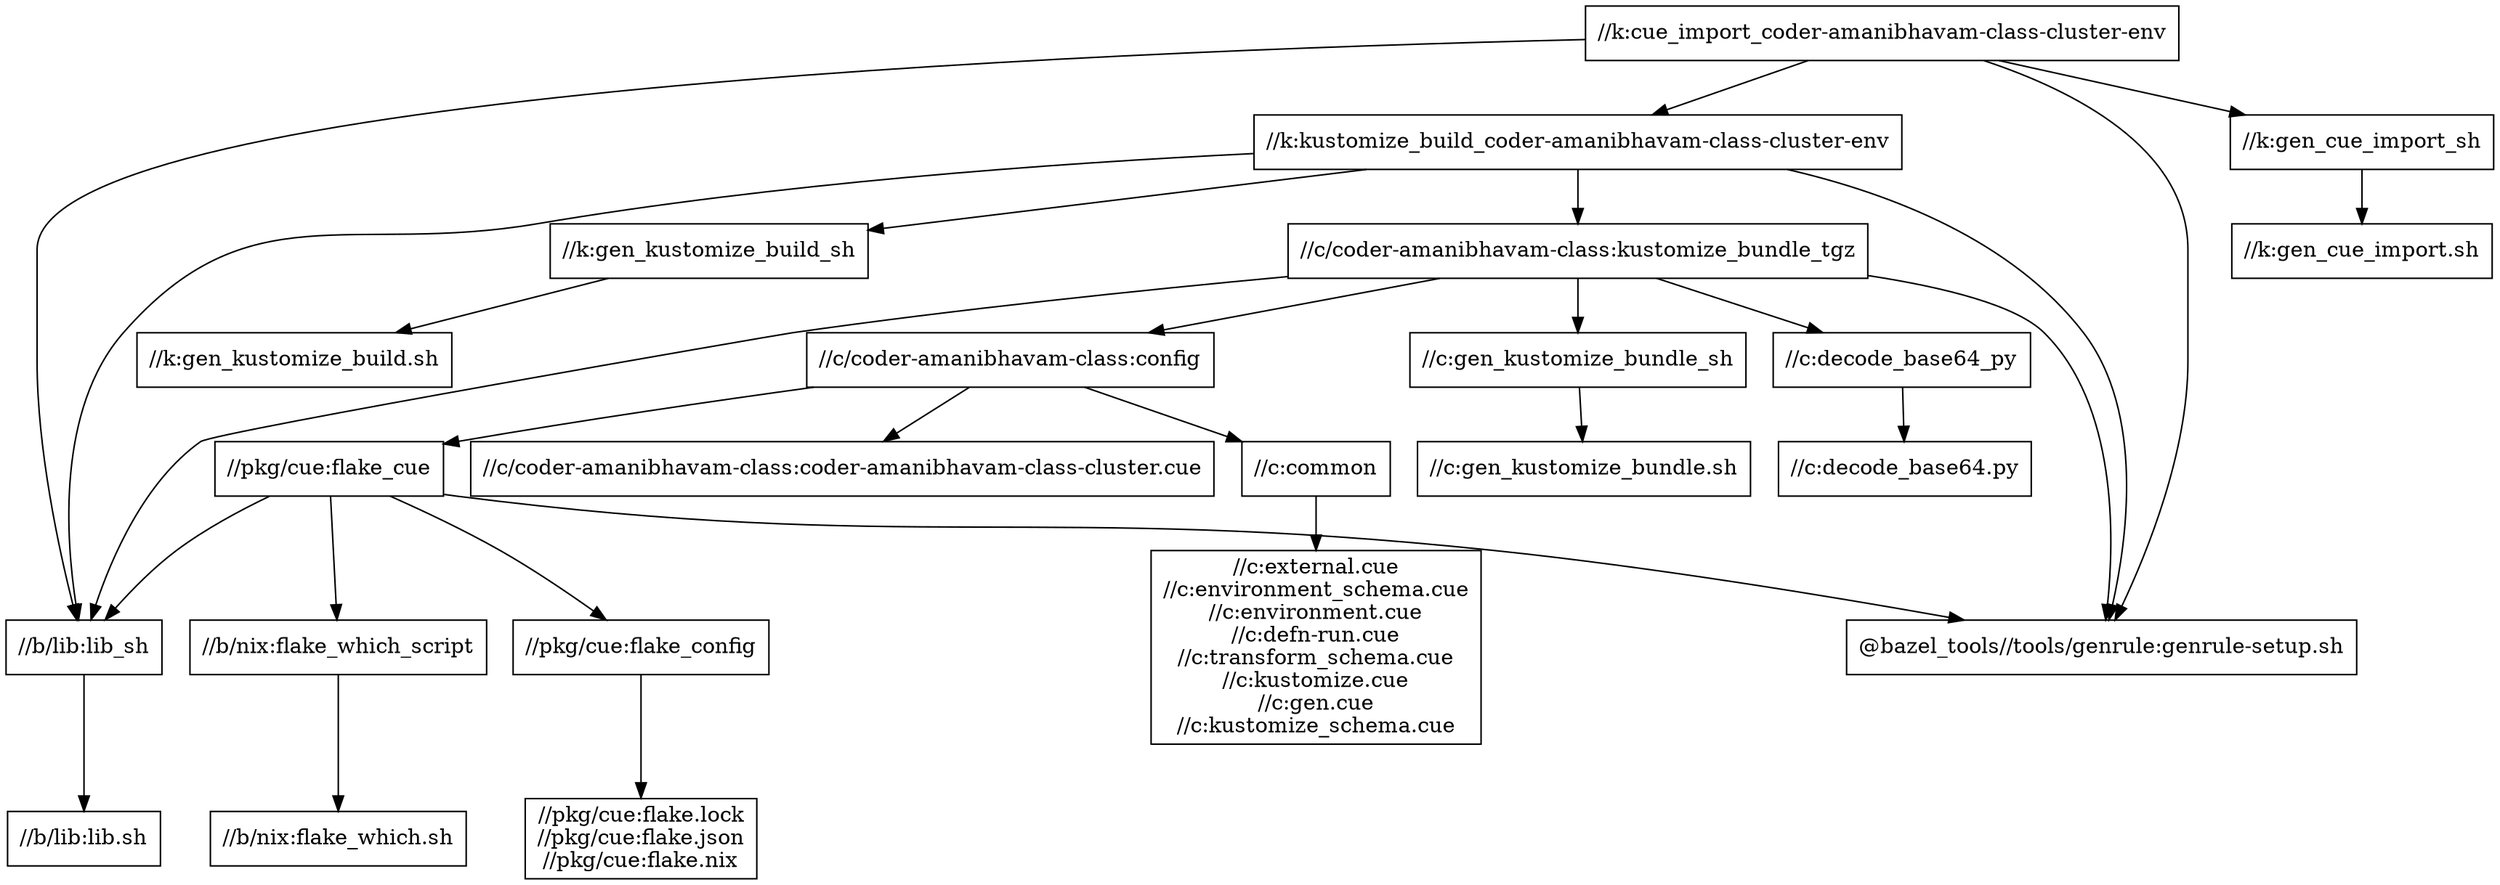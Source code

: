 digraph mygraph {
  node [shape=box];
  "//k:cue_import_coder-amanibhavam-class-cluster-env"
  "//k:cue_import_coder-amanibhavam-class-cluster-env" -> "//k:kustomize_build_coder-amanibhavam-class-cluster-env"
  "//k:cue_import_coder-amanibhavam-class-cluster-env" -> "//k:gen_cue_import_sh"
  "//k:cue_import_coder-amanibhavam-class-cluster-env" -> "//b/lib:lib_sh"
  "//k:cue_import_coder-amanibhavam-class-cluster-env" -> "@bazel_tools//tools/genrule:genrule-setup.sh"
  "//k:gen_cue_import_sh"
  "//k:gen_cue_import_sh" -> "//k:gen_cue_import.sh"
  "//k:gen_cue_import.sh"
  "//k:kustomize_build_coder-amanibhavam-class-cluster-env"
  "//k:kustomize_build_coder-amanibhavam-class-cluster-env" -> "//k:gen_kustomize_build_sh"
  "//k:kustomize_build_coder-amanibhavam-class-cluster-env" -> "//c/coder-amanibhavam-class:kustomize_bundle_tgz"
  "//k:kustomize_build_coder-amanibhavam-class-cluster-env" -> "//b/lib:lib_sh"
  "//k:kustomize_build_coder-amanibhavam-class-cluster-env" -> "@bazel_tools//tools/genrule:genrule-setup.sh"
  "//c/coder-amanibhavam-class:kustomize_bundle_tgz"
  "//c/coder-amanibhavam-class:kustomize_bundle_tgz" -> "//c/coder-amanibhavam-class:config"
  "//c/coder-amanibhavam-class:kustomize_bundle_tgz" -> "@bazel_tools//tools/genrule:genrule-setup.sh"
  "//c/coder-amanibhavam-class:kustomize_bundle_tgz" -> "//c:gen_kustomize_bundle_sh"
  "//c/coder-amanibhavam-class:kustomize_bundle_tgz" -> "//b/lib:lib_sh"
  "//c/coder-amanibhavam-class:kustomize_bundle_tgz" -> "//c:decode_base64_py"
  "//c:decode_base64_py"
  "//c:decode_base64_py" -> "//c:decode_base64.py"
  "//c:decode_base64.py"
  "//c:gen_kustomize_bundle_sh"
  "//c:gen_kustomize_bundle_sh" -> "//c:gen_kustomize_bundle.sh"
  "//c:gen_kustomize_bundle.sh"
  "//c/coder-amanibhavam-class:config"
  "//c/coder-amanibhavam-class:config" -> "//pkg/cue:flake_cue"
  "//c/coder-amanibhavam-class:config" -> "//c/coder-amanibhavam-class:coder-amanibhavam-class-cluster.cue"
  "//c/coder-amanibhavam-class:config" -> "//c:common"
  "//c:common"
  "//c:common" -> "//c:external.cue\n//c:environment_schema.cue\n//c:environment.cue\n//c:defn-run.cue\n//c:transform_schema.cue\n//c:kustomize.cue\n//c:gen.cue\n//c:kustomize_schema.cue"
  "//c:external.cue\n//c:environment_schema.cue\n//c:environment.cue\n//c:defn-run.cue\n//c:transform_schema.cue\n//c:kustomize.cue\n//c:gen.cue\n//c:kustomize_schema.cue"
  "//c/coder-amanibhavam-class:coder-amanibhavam-class-cluster.cue"
  "//pkg/cue:flake_cue"
  "//pkg/cue:flake_cue" -> "//pkg/cue:flake_config"
  "//pkg/cue:flake_cue" -> "@bazel_tools//tools/genrule:genrule-setup.sh"
  "//pkg/cue:flake_cue" -> "//b/lib:lib_sh"
  "//pkg/cue:flake_cue" -> "//b/nix:flake_which_script"
  "//b/nix:flake_which_script"
  "//b/nix:flake_which_script" -> "//b/nix:flake_which.sh"
  "//b/nix:flake_which.sh"
  "//b/lib:lib_sh"
  "//b/lib:lib_sh" -> "//b/lib:lib.sh"
  "//b/lib:lib.sh"
  "@bazel_tools//tools/genrule:genrule-setup.sh"
  "//pkg/cue:flake_config"
  "//pkg/cue:flake_config" -> "//pkg/cue:flake.lock\n//pkg/cue:flake.json\n//pkg/cue:flake.nix"
  "//pkg/cue:flake.lock\n//pkg/cue:flake.json\n//pkg/cue:flake.nix"
  "//k:gen_kustomize_build_sh"
  "//k:gen_kustomize_build_sh" -> "//k:gen_kustomize_build.sh"
  "//k:gen_kustomize_build.sh"
}
